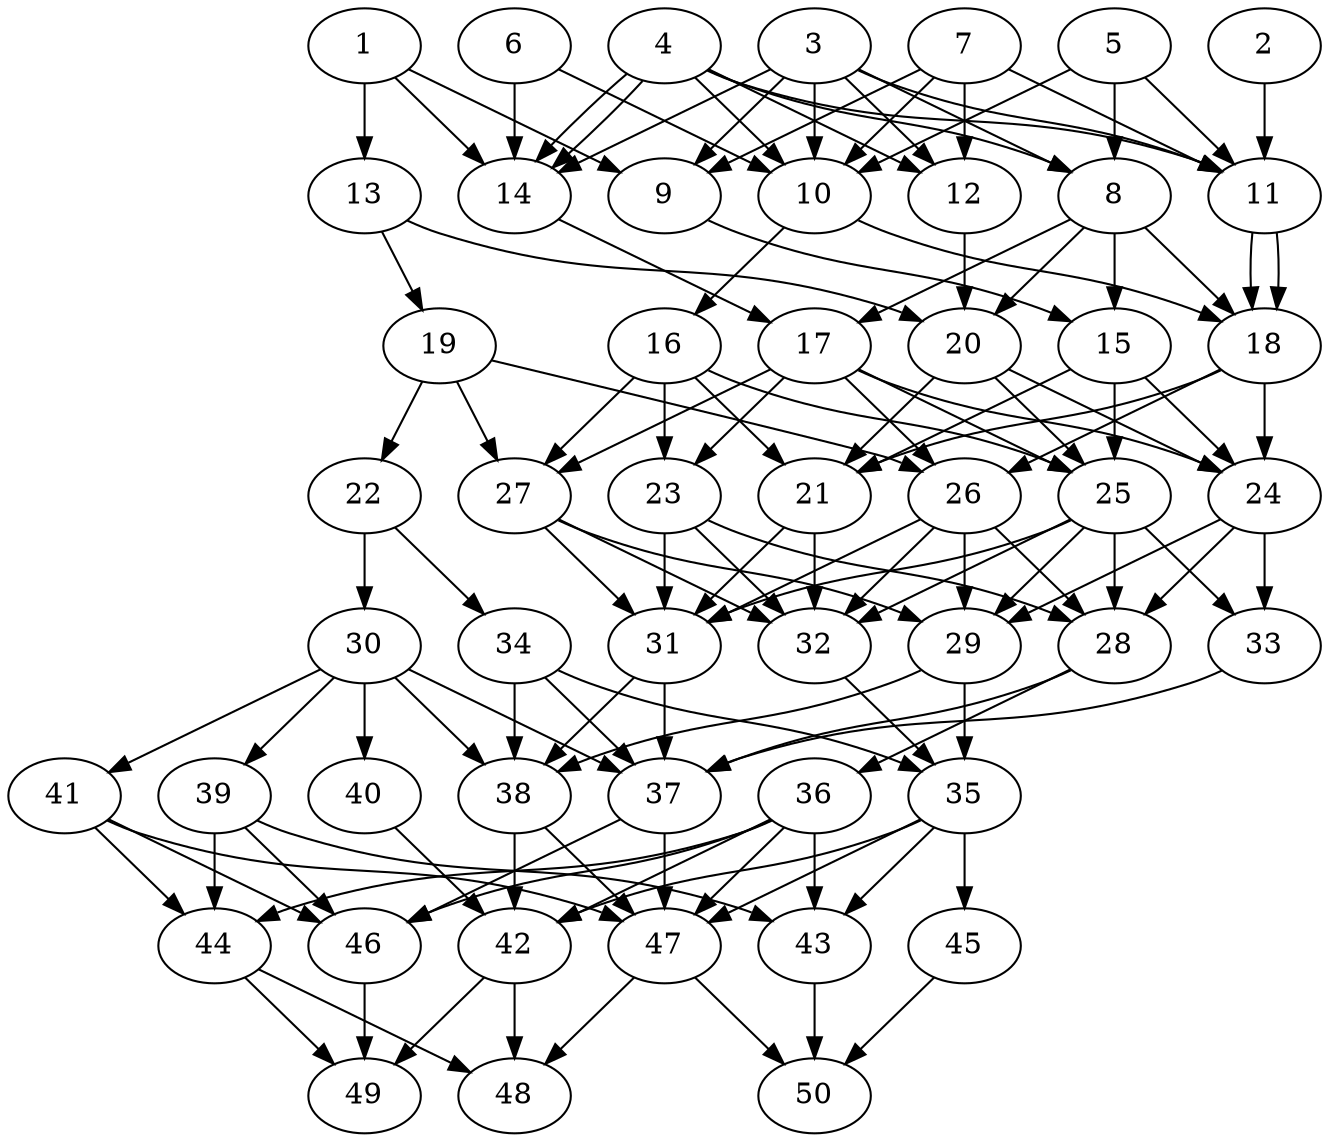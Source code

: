 // DAG automatically generated by daggen at Thu Oct  3 14:07:58 2019
// ./daggen --dot -n 50 --ccr 0.3 --fat 0.5 --regular 0.9 --density 0.7 --mindata 5242880 --maxdata 52428800 
digraph G {
  1 [size="135598080", alpha="0.13", expect_size="40679424"] 
  1 -> 9 [size ="40679424"]
  1 -> 13 [size ="40679424"]
  1 -> 14 [size ="40679424"]
  2 [size="44339200", alpha="0.07", expect_size="13301760"] 
  2 -> 11 [size ="13301760"]
  3 [size="112797013", alpha="0.07", expect_size="33839104"] 
  3 -> 8 [size ="33839104"]
  3 -> 9 [size ="33839104"]
  3 -> 10 [size ="33839104"]
  3 -> 11 [size ="33839104"]
  3 -> 12 [size ="33839104"]
  3 -> 14 [size ="33839104"]
  4 [size="40963413", alpha="0.10", expect_size="12289024"] 
  4 -> 8 [size ="12289024"]
  4 -> 10 [size ="12289024"]
  4 -> 11 [size ="12289024"]
  4 -> 12 [size ="12289024"]
  4 -> 14 [size ="12289024"]
  4 -> 14 [size ="12289024"]
  5 [size="44458667", alpha="0.15", expect_size="13337600"] 
  5 -> 8 [size ="13337600"]
  5 -> 10 [size ="13337600"]
  5 -> 11 [size ="13337600"]
  6 [size="54220800", alpha="0.05", expect_size="16266240"] 
  6 -> 10 [size ="16266240"]
  6 -> 14 [size ="16266240"]
  7 [size="22241280", alpha="0.03", expect_size="6672384"] 
  7 -> 9 [size ="6672384"]
  7 -> 10 [size ="6672384"]
  7 -> 11 [size ="6672384"]
  7 -> 12 [size ="6672384"]
  8 [size="64518827", alpha="0.20", expect_size="19355648"] 
  8 -> 15 [size ="19355648"]
  8 -> 17 [size ="19355648"]
  8 -> 18 [size ="19355648"]
  8 -> 20 [size ="19355648"]
  9 [size="172745387", alpha="0.16", expect_size="51823616"] 
  9 -> 15 [size ="51823616"]
  10 [size="111837867", alpha="0.06", expect_size="33551360"] 
  10 -> 16 [size ="33551360"]
  10 -> 18 [size ="33551360"]
  11 [size="22060373", alpha="0.10", expect_size="6618112"] 
  11 -> 18 [size ="6618112"]
  11 -> 18 [size ="6618112"]
  12 [size="126156800", alpha="0.04", expect_size="37847040"] 
  12 -> 20 [size ="37847040"]
  13 [size="21637120", alpha="0.19", expect_size="6491136"] 
  13 -> 19 [size ="6491136"]
  13 -> 20 [size ="6491136"]
  14 [size="76656640", alpha="0.01", expect_size="22996992"] 
  14 -> 17 [size ="22996992"]
  15 [size="158354773", alpha="0.13", expect_size="47506432"] 
  15 -> 21 [size ="47506432"]
  15 -> 24 [size ="47506432"]
  15 -> 25 [size ="47506432"]
  16 [size="116708693", alpha="0.07", expect_size="35012608"] 
  16 -> 21 [size ="35012608"]
  16 -> 23 [size ="35012608"]
  16 -> 25 [size ="35012608"]
  16 -> 27 [size ="35012608"]
  17 [size="152599893", alpha="0.03", expect_size="45779968"] 
  17 -> 23 [size ="45779968"]
  17 -> 24 [size ="45779968"]
  17 -> 25 [size ="45779968"]
  17 -> 26 [size ="45779968"]
  17 -> 27 [size ="45779968"]
  18 [size="18483200", alpha="0.09", expect_size="5544960"] 
  18 -> 21 [size ="5544960"]
  18 -> 24 [size ="5544960"]
  18 -> 26 [size ="5544960"]
  19 [size="17834667", alpha="0.02", expect_size="5350400"] 
  19 -> 22 [size ="5350400"]
  19 -> 26 [size ="5350400"]
  19 -> 27 [size ="5350400"]
  20 [size="146739200", alpha="0.09", expect_size="44021760"] 
  20 -> 21 [size ="44021760"]
  20 -> 24 [size ="44021760"]
  20 -> 25 [size ="44021760"]
  21 [size="39389867", alpha="0.10", expect_size="11816960"] 
  21 -> 31 [size ="11816960"]
  21 -> 32 [size ="11816960"]
  22 [size="117858987", alpha="0.15", expect_size="35357696"] 
  22 -> 30 [size ="35357696"]
  22 -> 34 [size ="35357696"]
  23 [size="151558827", alpha="0.12", expect_size="45467648"] 
  23 -> 28 [size ="45467648"]
  23 -> 31 [size ="45467648"]
  23 -> 32 [size ="45467648"]
  24 [size="145861973", alpha="0.12", expect_size="43758592"] 
  24 -> 28 [size ="43758592"]
  24 -> 29 [size ="43758592"]
  24 -> 33 [size ="43758592"]
  25 [size="151255040", alpha="0.15", expect_size="45376512"] 
  25 -> 28 [size ="45376512"]
  25 -> 29 [size ="45376512"]
  25 -> 31 [size ="45376512"]
  25 -> 32 [size ="45376512"]
  25 -> 33 [size ="45376512"]
  26 [size="97184427", alpha="0.03", expect_size="29155328"] 
  26 -> 28 [size ="29155328"]
  26 -> 29 [size ="29155328"]
  26 -> 31 [size ="29155328"]
  26 -> 32 [size ="29155328"]
  27 [size="148466347", alpha="0.11", expect_size="44539904"] 
  27 -> 29 [size ="44539904"]
  27 -> 31 [size ="44539904"]
  27 -> 32 [size ="44539904"]
  28 [size="18053120", alpha="0.06", expect_size="5415936"] 
  28 -> 36 [size ="5415936"]
  28 -> 37 [size ="5415936"]
  29 [size="86999040", alpha="0.00", expect_size="26099712"] 
  29 -> 35 [size ="26099712"]
  29 -> 38 [size ="26099712"]
  30 [size="105905493", alpha="0.07", expect_size="31771648"] 
  30 -> 37 [size ="31771648"]
  30 -> 38 [size ="31771648"]
  30 -> 39 [size ="31771648"]
  30 -> 40 [size ="31771648"]
  30 -> 41 [size ="31771648"]
  31 [size="174530560", alpha="0.13", expect_size="52359168"] 
  31 -> 37 [size ="52359168"]
  31 -> 38 [size ="52359168"]
  32 [size="96419840", alpha="0.14", expect_size="28925952"] 
  32 -> 35 [size ="28925952"]
  33 [size="55729493", alpha="0.15", expect_size="16718848"] 
  33 -> 37 [size ="16718848"]
  34 [size="147780267", alpha="0.04", expect_size="44334080"] 
  34 -> 35 [size ="44334080"]
  34 -> 37 [size ="44334080"]
  34 -> 38 [size ="44334080"]
  35 [size="81486507", alpha="0.11", expect_size="24445952"] 
  35 -> 42 [size ="24445952"]
  35 -> 43 [size ="24445952"]
  35 -> 45 [size ="24445952"]
  35 -> 47 [size ="24445952"]
  36 [size="41120427", alpha="0.10", expect_size="12336128"] 
  36 -> 42 [size ="12336128"]
  36 -> 43 [size ="12336128"]
  36 -> 44 [size ="12336128"]
  36 -> 46 [size ="12336128"]
  36 -> 47 [size ="12336128"]
  37 [size="63423147", alpha="0.07", expect_size="19026944"] 
  37 -> 46 [size ="19026944"]
  37 -> 47 [size ="19026944"]
  38 [size="153169920", alpha="0.03", expect_size="45950976"] 
  38 -> 42 [size ="45950976"]
  38 -> 47 [size ="45950976"]
  39 [size="42823680", alpha="0.20", expect_size="12847104"] 
  39 -> 43 [size ="12847104"]
  39 -> 44 [size ="12847104"]
  39 -> 46 [size ="12847104"]
  40 [size="44953600", alpha="0.13", expect_size="13486080"] 
  40 -> 42 [size ="13486080"]
  41 [size="96628053", alpha="0.09", expect_size="28988416"] 
  41 -> 44 [size ="28988416"]
  41 -> 46 [size ="28988416"]
  41 -> 47 [size ="28988416"]
  42 [size="45148160", alpha="0.17", expect_size="13544448"] 
  42 -> 48 [size ="13544448"]
  42 -> 49 [size ="13544448"]
  43 [size="156484267", alpha="0.03", expect_size="46945280"] 
  43 -> 50 [size ="46945280"]
  44 [size="120227840", alpha="0.05", expect_size="36068352"] 
  44 -> 48 [size ="36068352"]
  44 -> 49 [size ="36068352"]
  45 [size="152842240", alpha="0.04", expect_size="45852672"] 
  45 -> 50 [size ="45852672"]
  46 [size="80640000", alpha="0.13", expect_size="24192000"] 
  46 -> 49 [size ="24192000"]
  47 [size="160143360", alpha="0.19", expect_size="48043008"] 
  47 -> 48 [size ="48043008"]
  47 -> 50 [size ="48043008"]
  48 [size="54613333", alpha="0.05", expect_size="16384000"] 
  49 [size="79639893", alpha="0.20", expect_size="23891968"] 
  50 [size="78291627", alpha="0.06", expect_size="23487488"] 
}
